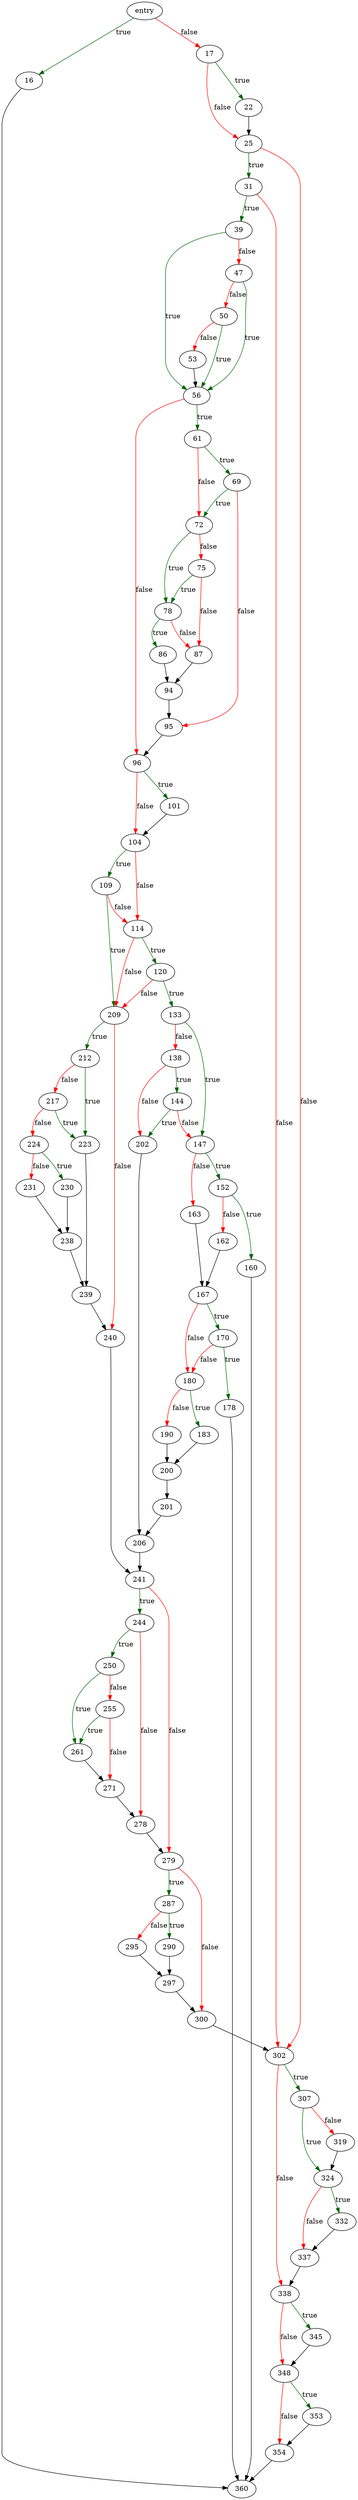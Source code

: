 digraph "sqlite3VdbeHalt" {
	// Node definitions.
	1 [label=entry];
	16;
	17;
	22;
	25;
	31;
	39;
	47;
	50;
	53;
	56;
	61;
	69;
	72;
	75;
	78;
	86;
	87;
	94;
	95;
	96;
	101;
	104;
	109;
	114;
	120;
	133;
	138;
	144;
	147;
	152;
	160;
	162;
	163;
	167;
	170;
	178;
	180;
	183;
	190;
	200;
	201;
	202;
	206;
	209;
	212;
	217;
	223;
	224;
	230;
	231;
	238;
	239;
	240;
	241;
	244;
	250;
	255;
	261;
	271;
	278;
	279;
	287;
	290;
	295;
	297;
	300;
	302;
	307;
	319;
	324;
	332;
	337;
	338;
	345;
	348;
	353;
	354;
	360;

	// Edge definitions.
	1 -> 16 [
		color=darkgreen
		label=true
	];
	1 -> 17 [
		color=red
		label=false
	];
	16 -> 360;
	17 -> 22 [
		color=darkgreen
		label=true
	];
	17 -> 25 [
		color=red
		label=false
	];
	22 -> 25;
	25 -> 31 [
		color=darkgreen
		label=true
	];
	25 -> 302 [
		color=red
		label=false
	];
	31 -> 39 [
		color=darkgreen
		label=true
	];
	31 -> 302 [
		color=red
		label=false
	];
	39 -> 47 [
		color=red
		label=false
	];
	39 -> 56 [
		color=darkgreen
		label=true
	];
	47 -> 50 [
		color=red
		label=false
	];
	47 -> 56 [
		color=darkgreen
		label=true
	];
	50 -> 53 [
		color=red
		label=false
	];
	50 -> 56 [
		color=darkgreen
		label=true
	];
	53 -> 56;
	56 -> 61 [
		color=darkgreen
		label=true
	];
	56 -> 96 [
		color=red
		label=false
	];
	61 -> 69 [
		color=darkgreen
		label=true
	];
	61 -> 72 [
		color=red
		label=false
	];
	69 -> 72 [
		color=darkgreen
		label=true
	];
	69 -> 95 [
		color=red
		label=false
	];
	72 -> 75 [
		color=red
		label=false
	];
	72 -> 78 [
		color=darkgreen
		label=true
	];
	75 -> 78 [
		color=darkgreen
		label=true
	];
	75 -> 87 [
		color=red
		label=false
	];
	78 -> 86 [
		color=darkgreen
		label=true
	];
	78 -> 87 [
		color=red
		label=false
	];
	86 -> 94;
	87 -> 94;
	94 -> 95;
	95 -> 96;
	96 -> 101 [
		color=darkgreen
		label=true
	];
	96 -> 104 [
		color=red
		label=false
	];
	101 -> 104;
	104 -> 109 [
		color=darkgreen
		label=true
	];
	104 -> 114 [
		color=red
		label=false
	];
	109 -> 114 [
		color=red
		label=false
	];
	109 -> 209 [
		color=darkgreen
		label=true
	];
	114 -> 120 [
		color=darkgreen
		label=true
	];
	114 -> 209 [
		color=red
		label=false
	];
	120 -> 133 [
		color=darkgreen
		label=true
	];
	120 -> 209 [
		color=red
		label=false
	];
	133 -> 138 [
		color=red
		label=false
	];
	133 -> 147 [
		color=darkgreen
		label=true
	];
	138 -> 144 [
		color=darkgreen
		label=true
	];
	138 -> 202 [
		color=red
		label=false
	];
	144 -> 147 [
		color=red
		label=false
	];
	144 -> 202 [
		color=darkgreen
		label=true
	];
	147 -> 152 [
		color=darkgreen
		label=true
	];
	147 -> 163 [
		color=red
		label=false
	];
	152 -> 160 [
		color=darkgreen
		label=true
	];
	152 -> 162 [
		color=red
		label=false
	];
	160 -> 360;
	162 -> 167;
	163 -> 167;
	167 -> 170 [
		color=darkgreen
		label=true
	];
	167 -> 180 [
		color=red
		label=false
	];
	170 -> 178 [
		color=darkgreen
		label=true
	];
	170 -> 180 [
		color=red
		label=false
	];
	178 -> 360;
	180 -> 183 [
		color=darkgreen
		label=true
	];
	180 -> 190 [
		color=red
		label=false
	];
	183 -> 200;
	190 -> 200;
	200 -> 201;
	201 -> 206;
	202 -> 206;
	206 -> 241;
	209 -> 212 [
		color=darkgreen
		label=true
	];
	209 -> 240 [
		color=red
		label=false
	];
	212 -> 217 [
		color=red
		label=false
	];
	212 -> 223 [
		color=darkgreen
		label=true
	];
	217 -> 223 [
		color=darkgreen
		label=true
	];
	217 -> 224 [
		color=red
		label=false
	];
	223 -> 239;
	224 -> 230 [
		color=darkgreen
		label=true
	];
	224 -> 231 [
		color=red
		label=false
	];
	230 -> 238;
	231 -> 238;
	238 -> 239;
	239 -> 240;
	240 -> 241;
	241 -> 244 [
		color=darkgreen
		label=true
	];
	241 -> 279 [
		color=red
		label=false
	];
	244 -> 250 [
		color=darkgreen
		label=true
	];
	244 -> 278 [
		color=red
		label=false
	];
	250 -> 255 [
		color=red
		label=false
	];
	250 -> 261 [
		color=darkgreen
		label=true
	];
	255 -> 261 [
		color=darkgreen
		label=true
	];
	255 -> 271 [
		color=red
		label=false
	];
	261 -> 271;
	271 -> 278;
	278 -> 279;
	279 -> 287 [
		color=darkgreen
		label=true
	];
	279 -> 300 [
		color=red
		label=false
	];
	287 -> 290 [
		color=darkgreen
		label=true
	];
	287 -> 295 [
		color=red
		label=false
	];
	290 -> 297;
	295 -> 297;
	297 -> 300;
	300 -> 302;
	302 -> 307 [
		color=darkgreen
		label=true
	];
	302 -> 338 [
		color=red
		label=false
	];
	307 -> 319 [
		color=red
		label=false
	];
	307 -> 324 [
		color=darkgreen
		label=true
	];
	319 -> 324;
	324 -> 332 [
		color=darkgreen
		label=true
	];
	324 -> 337 [
		color=red
		label=false
	];
	332 -> 337;
	337 -> 338;
	338 -> 345 [
		color=darkgreen
		label=true
	];
	338 -> 348 [
		color=red
		label=false
	];
	345 -> 348;
	348 -> 353 [
		color=darkgreen
		label=true
	];
	348 -> 354 [
		color=red
		label=false
	];
	353 -> 354;
	354 -> 360;
}